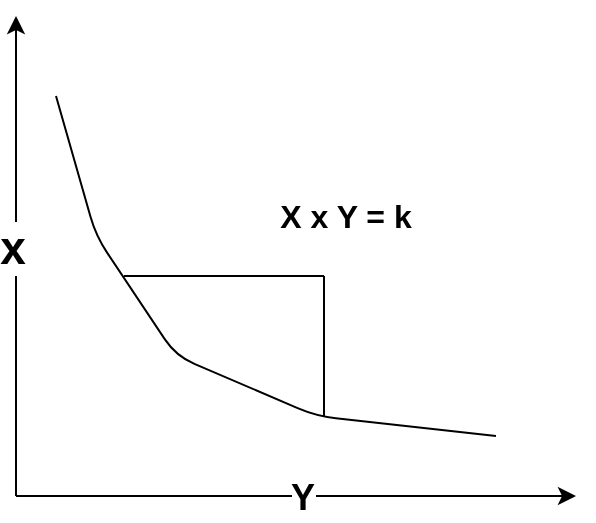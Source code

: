 <mxfile version="13.6.6" type="device"><diagram id="n1Pu8mdyWBYwtNNraFhZ" name="Page-1"><mxGraphModel dx="788" dy="478" grid="1" gridSize="10" guides="1" tooltips="1" connect="1" arrows="1" fold="1" page="1" pageScale="1" pageWidth="1100" pageHeight="850" math="0" shadow="0"><root><mxCell id="0"/><mxCell id="1" parent="0"/><mxCell id="rD8Z6WxPh2O0jOpzCklH-1" value="" style="endArrow=none;html=1;startArrow=classic;startFill=1;" edge="1" parent="1"><mxGeometry width="50" height="50" relative="1" as="geometry"><mxPoint x="460" y="120" as="sourcePoint"/><mxPoint x="460" y="360" as="targetPoint"/></mxGeometry></mxCell><mxCell id="rD8Z6WxPh2O0jOpzCklH-3" value="&lt;b&gt;&lt;font style=&quot;font-size: 23px&quot;&gt;x&lt;/font&gt;&lt;/b&gt;" style="edgeLabel;html=1;align=center;verticalAlign=middle;resizable=0;points=[];" vertex="1" connectable="0" parent="rD8Z6WxPh2O0jOpzCklH-1"><mxGeometry x="-0.039" y="-2" relative="1" as="geometry"><mxPoint as="offset"/></mxGeometry></mxCell><mxCell id="rD8Z6WxPh2O0jOpzCklH-2" value="" style="endArrow=none;html=1;startArrow=classic;startFill=1;" edge="1" parent="1"><mxGeometry width="50" height="50" relative="1" as="geometry"><mxPoint x="740" y="360" as="sourcePoint"/><mxPoint x="460" y="360" as="targetPoint"/></mxGeometry></mxCell><mxCell id="rD8Z6WxPh2O0jOpzCklH-5" value="&lt;b&gt;&lt;font style=&quot;font-size: 18px&quot;&gt;Y&lt;/font&gt;&lt;/b&gt;" style="edgeLabel;html=1;align=center;verticalAlign=middle;resizable=0;points=[];" vertex="1" connectable="0" parent="rD8Z6WxPh2O0jOpzCklH-2"><mxGeometry x="-0.017" y="1" relative="1" as="geometry"><mxPoint as="offset"/></mxGeometry></mxCell><mxCell id="rD8Z6WxPh2O0jOpzCklH-6" value="" style="endArrow=none;html=1;strokeColor=#000000;" edge="1" parent="1"><mxGeometry width="50" height="50" relative="1" as="geometry"><mxPoint x="700" y="330" as="sourcePoint"/><mxPoint x="480" y="160" as="targetPoint"/><Array as="points"><mxPoint x="610" y="320"/><mxPoint x="540" y="290"/><mxPoint x="500" y="230"/></Array></mxGeometry></mxCell><mxCell id="rD8Z6WxPh2O0jOpzCklH-7" value="" style="endArrow=none;html=1;strokeColor=#000000;" edge="1" parent="1"><mxGeometry width="50" height="50" relative="1" as="geometry"><mxPoint x="514" y="250" as="sourcePoint"/><mxPoint x="614" y="250" as="targetPoint"/></mxGeometry></mxCell><mxCell id="rD8Z6WxPh2O0jOpzCklH-8" value="" style="endArrow=none;html=1;strokeColor=#000000;" edge="1" parent="1"><mxGeometry width="50" height="50" relative="1" as="geometry"><mxPoint x="614" y="320" as="sourcePoint"/><mxPoint x="614" y="250" as="targetPoint"/></mxGeometry></mxCell><mxCell id="rD8Z6WxPh2O0jOpzCklH-9" value="&lt;font style=&quot;font-size: 16px&quot;&gt;&lt;b&gt;X x Y = k&lt;/b&gt;&lt;/font&gt;" style="text;html=1;strokeColor=none;fillColor=none;align=center;verticalAlign=middle;whiteSpace=wrap;rounded=0;" vertex="1" parent="1"><mxGeometry x="590" y="210" width="70" height="20" as="geometry"/></mxCell></root></mxGraphModel></diagram></mxfile>
